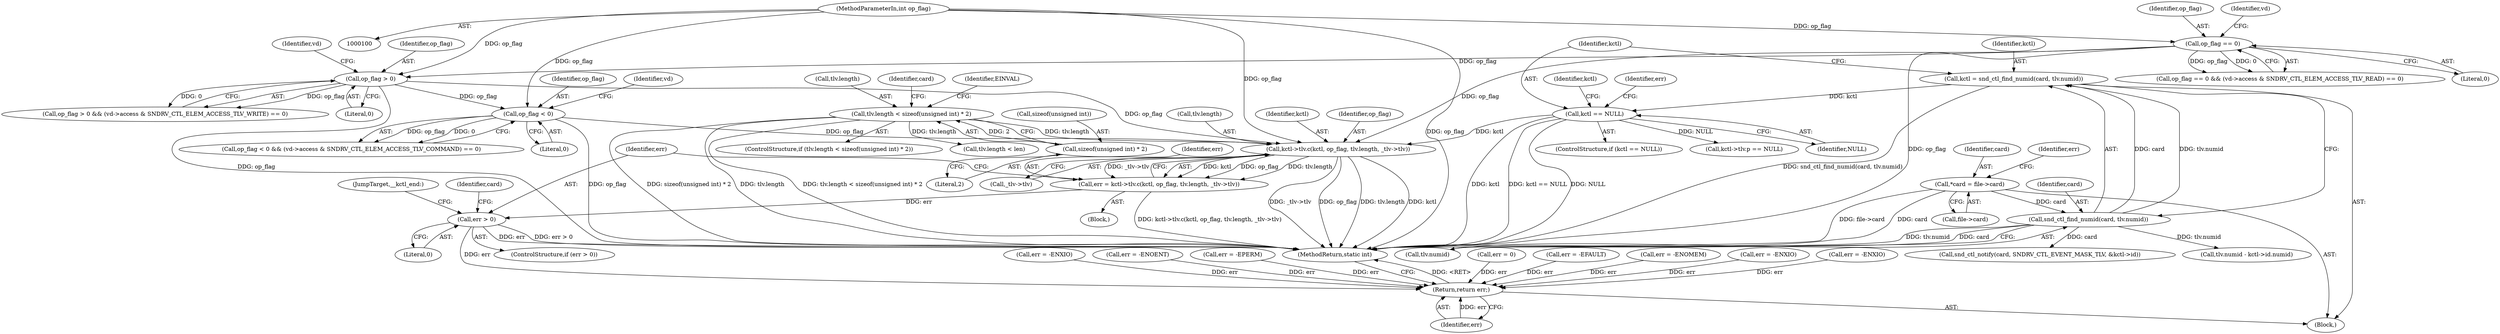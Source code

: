 digraph "0_linux_fd9f26e4eca5d08a27d12c0933fceef76ed9663d_2@pointer" {
"1000262" [label="(Call,kctl->tlv.c(kctl, op_flag, tlv.length, _tlv->tlv))"];
"1000154" [label="(Call,kctl == NULL)"];
"1000146" [label="(Call,kctl = snd_ctl_find_numid(card, tlv.numid))"];
"1000148" [label="(Call,snd_ctl_find_numid(card, tlv.numid))"];
"1000106" [label="(Call,*card = file->card)"];
"1000208" [label="(Call,op_flag > 0)"];
"1000196" [label="(Call,op_flag == 0)"];
"1000103" [label="(MethodParameterIn,int op_flag)"];
"1000219" [label="(Call,op_flag < 0)"];
"1000130" [label="(Call,tlv.length < sizeof(unsigned int) * 2)"];
"1000134" [label="(Call,sizeof(unsigned int) * 2)"];
"1000260" [label="(Call,err = kctl->tlv.c(kctl, op_flag, tlv.length, _tlv->tlv))"];
"1000272" [label="(Call,err > 0)"];
"1000347" [label="(Return,return err;)"];
"1000241" [label="(Block,)"];
"1000195" [label="(Call,op_flag == 0 && (vd->access & SNDRV_CTL_ELEM_ACCESS_TLV_READ) == 0)"];
"1000208" [label="(Call,op_flag > 0)"];
"1000104" [label="(Block,)"];
"1000153" [label="(ControlStructure,if (kctl == NULL))"];
"1000349" [label="(MethodReturn,static int)"];
"1000230" [label="(Call,err = -ENXIO)"];
"1000225" [label="(Identifier,vd)"];
"1000148" [label="(Call,snd_ctl_find_numid(card, tlv.numid))"];
"1000147" [label="(Identifier,kctl)"];
"1000107" [label="(Identifier,card)"];
"1000172" [label="(Call,err = -ENXIO)"];
"1000158" [label="(Call,err = -ENOENT)"];
"1000281" [label="(Call,snd_ctl_notify(card, SNDRV_CTL_EVENT_MASK_TLV, &kctl->id))"];
"1000255" [label="(Call,err = -EPERM)"];
"1000106" [label="(Call,*card = file->card)"];
"1000130" [label="(Call,tlv.length < sizeof(unsigned int) * 2)"];
"1000103" [label="(MethodParameterIn,int op_flag)"];
"1000268" [label="(Call,_tlv->tlv)"];
"1000146" [label="(Call,kctl = snd_ctl_find_numid(card, tlv.numid))"];
"1000164" [label="(Call,kctl->tlv.p == NULL)"];
"1000265" [label="(Call,tlv.length)"];
"1000196" [label="(Call,op_flag == 0)"];
"1000218" [label="(Call,op_flag < 0 && (vd->access & SNDRV_CTL_ELEM_ACCESS_TLV_COMMAND) == 0)"];
"1000202" [label="(Identifier,vd)"];
"1000221" [label="(Literal,0)"];
"1000140" [label="(Identifier,EINVAL)"];
"1000219" [label="(Call,op_flag < 0)"];
"1000129" [label="(ControlStructure,if (tlv.length < sizeof(unsigned int) * 2))"];
"1000220" [label="(Identifier,op_flag)"];
"1000198" [label="(Literal,0)"];
"1000131" [label="(Call,tlv.length)"];
"1000271" [label="(ControlStructure,if (err > 0))"];
"1000137" [label="(Literal,2)"];
"1000263" [label="(Identifier,kctl)"];
"1000135" [label="(Call,sizeof(unsigned int))"];
"1000260" [label="(Call,err = kctl->tlv.c(kctl, op_flag, tlv.length, _tlv->tlv))"];
"1000274" [label="(Literal,0)"];
"1000150" [label="(Call,tlv.numid)"];
"1000156" [label="(Identifier,NULL)"];
"1000209" [label="(Identifier,op_flag)"];
"1000261" [label="(Identifier,err)"];
"1000214" [label="(Identifier,vd)"];
"1000116" [label="(Call,err = 0)"];
"1000273" [label="(Identifier,err)"];
"1000197" [label="(Identifier,op_flag)"];
"1000337" [label="(Call,err = -EFAULT)"];
"1000210" [label="(Literal,0)"];
"1000149" [label="(Identifier,card)"];
"1000144" [label="(Identifier,card)"];
"1000262" [label="(Call,kctl->tlv.c(kctl, op_flag, tlv.length, _tlv->tlv))"];
"1000159" [label="(Identifier,err)"];
"1000264" [label="(Identifier,op_flag)"];
"1000184" [label="(Call,tlv.numid - kctl->id.numid)"];
"1000117" [label="(Identifier,err)"];
"1000315" [label="(Call,tlv.length < len)"];
"1000321" [label="(Call,err = -ENOMEM)"];
"1000154" [label="(Call,kctl == NULL)"];
"1000155" [label="(Identifier,kctl)"];
"1000108" [label="(Call,file->card)"];
"1000347" [label="(Return,return err;)"];
"1000348" [label="(Identifier,err)"];
"1000272" [label="(Call,err > 0)"];
"1000341" [label="(JumpTarget,__kctl_end:)"];
"1000295" [label="(Call,err = -ENXIO)"];
"1000167" [label="(Identifier,kctl)"];
"1000207" [label="(Call,op_flag > 0 && (vd->access & SNDRV_CTL_ELEM_ACCESS_TLV_WRITE) == 0)"];
"1000279" [label="(Identifier,card)"];
"1000134" [label="(Call,sizeof(unsigned int) * 2)"];
"1000262" -> "1000260"  [label="AST: "];
"1000262" -> "1000268"  [label="CFG: "];
"1000263" -> "1000262"  [label="AST: "];
"1000264" -> "1000262"  [label="AST: "];
"1000265" -> "1000262"  [label="AST: "];
"1000268" -> "1000262"  [label="AST: "];
"1000260" -> "1000262"  [label="CFG: "];
"1000262" -> "1000349"  [label="DDG: tlv.length"];
"1000262" -> "1000349"  [label="DDG: _tlv->tlv"];
"1000262" -> "1000349"  [label="DDG: kctl"];
"1000262" -> "1000349"  [label="DDG: op_flag"];
"1000262" -> "1000260"  [label="DDG: kctl"];
"1000262" -> "1000260"  [label="DDG: op_flag"];
"1000262" -> "1000260"  [label="DDG: tlv.length"];
"1000262" -> "1000260"  [label="DDG: _tlv->tlv"];
"1000154" -> "1000262"  [label="DDG: kctl"];
"1000208" -> "1000262"  [label="DDG: op_flag"];
"1000196" -> "1000262"  [label="DDG: op_flag"];
"1000219" -> "1000262"  [label="DDG: op_flag"];
"1000103" -> "1000262"  [label="DDG: op_flag"];
"1000130" -> "1000262"  [label="DDG: tlv.length"];
"1000154" -> "1000153"  [label="AST: "];
"1000154" -> "1000156"  [label="CFG: "];
"1000155" -> "1000154"  [label="AST: "];
"1000156" -> "1000154"  [label="AST: "];
"1000159" -> "1000154"  [label="CFG: "];
"1000167" -> "1000154"  [label="CFG: "];
"1000154" -> "1000349"  [label="DDG: kctl"];
"1000154" -> "1000349"  [label="DDG: kctl == NULL"];
"1000154" -> "1000349"  [label="DDG: NULL"];
"1000146" -> "1000154"  [label="DDG: kctl"];
"1000154" -> "1000164"  [label="DDG: NULL"];
"1000146" -> "1000104"  [label="AST: "];
"1000146" -> "1000148"  [label="CFG: "];
"1000147" -> "1000146"  [label="AST: "];
"1000148" -> "1000146"  [label="AST: "];
"1000155" -> "1000146"  [label="CFG: "];
"1000146" -> "1000349"  [label="DDG: snd_ctl_find_numid(card, tlv.numid)"];
"1000148" -> "1000146"  [label="DDG: card"];
"1000148" -> "1000146"  [label="DDG: tlv.numid"];
"1000148" -> "1000150"  [label="CFG: "];
"1000149" -> "1000148"  [label="AST: "];
"1000150" -> "1000148"  [label="AST: "];
"1000148" -> "1000349"  [label="DDG: card"];
"1000148" -> "1000349"  [label="DDG: tlv.numid"];
"1000106" -> "1000148"  [label="DDG: card"];
"1000148" -> "1000184"  [label="DDG: tlv.numid"];
"1000148" -> "1000281"  [label="DDG: card"];
"1000106" -> "1000104"  [label="AST: "];
"1000106" -> "1000108"  [label="CFG: "];
"1000107" -> "1000106"  [label="AST: "];
"1000108" -> "1000106"  [label="AST: "];
"1000117" -> "1000106"  [label="CFG: "];
"1000106" -> "1000349"  [label="DDG: file->card"];
"1000106" -> "1000349"  [label="DDG: card"];
"1000208" -> "1000207"  [label="AST: "];
"1000208" -> "1000210"  [label="CFG: "];
"1000209" -> "1000208"  [label="AST: "];
"1000210" -> "1000208"  [label="AST: "];
"1000214" -> "1000208"  [label="CFG: "];
"1000207" -> "1000208"  [label="CFG: "];
"1000208" -> "1000349"  [label="DDG: op_flag"];
"1000208" -> "1000207"  [label="DDG: op_flag"];
"1000208" -> "1000207"  [label="DDG: 0"];
"1000196" -> "1000208"  [label="DDG: op_flag"];
"1000103" -> "1000208"  [label="DDG: op_flag"];
"1000208" -> "1000219"  [label="DDG: op_flag"];
"1000196" -> "1000195"  [label="AST: "];
"1000196" -> "1000198"  [label="CFG: "];
"1000197" -> "1000196"  [label="AST: "];
"1000198" -> "1000196"  [label="AST: "];
"1000202" -> "1000196"  [label="CFG: "];
"1000195" -> "1000196"  [label="CFG: "];
"1000196" -> "1000349"  [label="DDG: op_flag"];
"1000196" -> "1000195"  [label="DDG: op_flag"];
"1000196" -> "1000195"  [label="DDG: 0"];
"1000103" -> "1000196"  [label="DDG: op_flag"];
"1000103" -> "1000100"  [label="AST: "];
"1000103" -> "1000349"  [label="DDG: op_flag"];
"1000103" -> "1000219"  [label="DDG: op_flag"];
"1000219" -> "1000218"  [label="AST: "];
"1000219" -> "1000221"  [label="CFG: "];
"1000220" -> "1000219"  [label="AST: "];
"1000221" -> "1000219"  [label="AST: "];
"1000225" -> "1000219"  [label="CFG: "];
"1000218" -> "1000219"  [label="CFG: "];
"1000219" -> "1000349"  [label="DDG: op_flag"];
"1000219" -> "1000218"  [label="DDG: op_flag"];
"1000219" -> "1000218"  [label="DDG: 0"];
"1000130" -> "1000129"  [label="AST: "];
"1000130" -> "1000134"  [label="CFG: "];
"1000131" -> "1000130"  [label="AST: "];
"1000134" -> "1000130"  [label="AST: "];
"1000140" -> "1000130"  [label="CFG: "];
"1000144" -> "1000130"  [label="CFG: "];
"1000130" -> "1000349"  [label="DDG: tlv.length < sizeof(unsigned int) * 2"];
"1000130" -> "1000349"  [label="DDG: sizeof(unsigned int) * 2"];
"1000130" -> "1000349"  [label="DDG: tlv.length"];
"1000134" -> "1000130"  [label="DDG: 2"];
"1000130" -> "1000315"  [label="DDG: tlv.length"];
"1000134" -> "1000137"  [label="CFG: "];
"1000135" -> "1000134"  [label="AST: "];
"1000137" -> "1000134"  [label="AST: "];
"1000260" -> "1000241"  [label="AST: "];
"1000261" -> "1000260"  [label="AST: "];
"1000273" -> "1000260"  [label="CFG: "];
"1000260" -> "1000349"  [label="DDG: kctl->tlv.c(kctl, op_flag, tlv.length, _tlv->tlv)"];
"1000260" -> "1000272"  [label="DDG: err"];
"1000272" -> "1000271"  [label="AST: "];
"1000272" -> "1000274"  [label="CFG: "];
"1000273" -> "1000272"  [label="AST: "];
"1000274" -> "1000272"  [label="AST: "];
"1000279" -> "1000272"  [label="CFG: "];
"1000341" -> "1000272"  [label="CFG: "];
"1000272" -> "1000349"  [label="DDG: err"];
"1000272" -> "1000349"  [label="DDG: err > 0"];
"1000272" -> "1000347"  [label="DDG: err"];
"1000347" -> "1000104"  [label="AST: "];
"1000347" -> "1000348"  [label="CFG: "];
"1000348" -> "1000347"  [label="AST: "];
"1000349" -> "1000347"  [label="CFG: "];
"1000347" -> "1000349"  [label="DDG: <RET>"];
"1000348" -> "1000347"  [label="DDG: err"];
"1000295" -> "1000347"  [label="DDG: err"];
"1000337" -> "1000347"  [label="DDG: err"];
"1000230" -> "1000347"  [label="DDG: err"];
"1000255" -> "1000347"  [label="DDG: err"];
"1000158" -> "1000347"  [label="DDG: err"];
"1000116" -> "1000347"  [label="DDG: err"];
"1000321" -> "1000347"  [label="DDG: err"];
"1000172" -> "1000347"  [label="DDG: err"];
}
